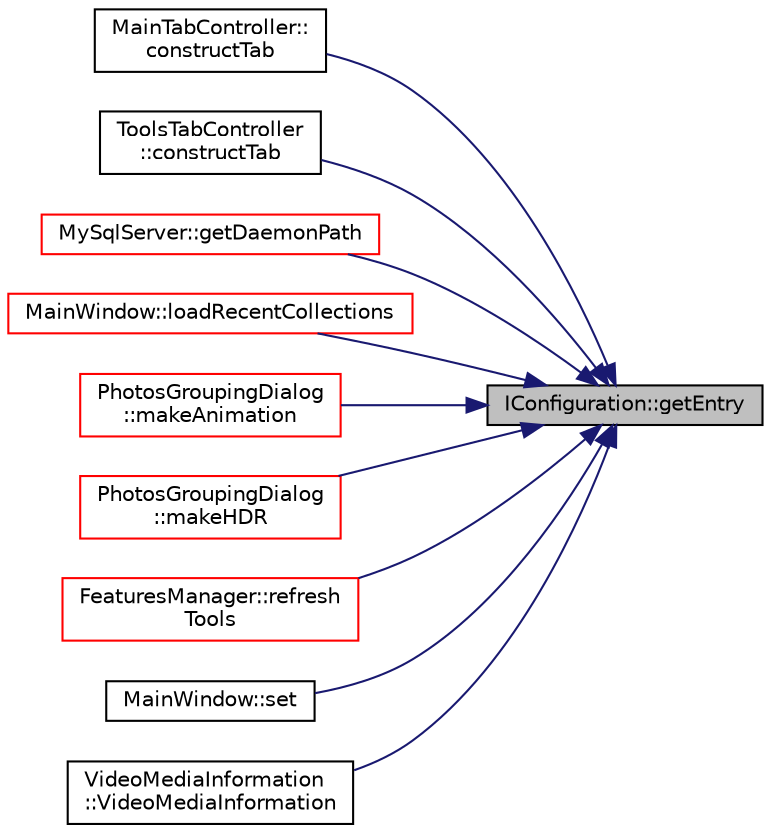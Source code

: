 digraph "IConfiguration::getEntry"
{
 // LATEX_PDF_SIZE
  edge [fontname="Helvetica",fontsize="10",labelfontname="Helvetica",labelfontsize="10"];
  node [fontname="Helvetica",fontsize="10",shape=record];
  rankdir="RL";
  Node1 [label="IConfiguration::getEntry",height=0.2,width=0.4,color="black", fillcolor="grey75", style="filled", fontcolor="black",tooltip=" "];
  Node1 -> Node2 [dir="back",color="midnightblue",fontsize="10",style="solid",fontname="Helvetica"];
  Node2 [label="MainTabController::\lconstructTab",height=0.2,width=0.4,color="black", fillcolor="white", style="filled",URL="$class_main_tab_controller.html#a8f040f78fc910bf86c301f66453df570",tooltip=" "];
  Node1 -> Node3 [dir="back",color="midnightblue",fontsize="10",style="solid",fontname="Helvetica"];
  Node3 [label="ToolsTabController\l::constructTab",height=0.2,width=0.4,color="black", fillcolor="white", style="filled",URL="$class_tools_tab_controller.html#aa90a1d3f904f431ca4d6840e65831975",tooltip=" "];
  Node1 -> Node4 [dir="back",color="midnightblue",fontsize="10",style="solid",fontname="Helvetica"];
  Node4 [label="MySqlServer::getDaemonPath",height=0.2,width=0.4,color="red", fillcolor="white", style="filled",URL="$class_my_sql_server.html#a78c509c67fe9febe29d735d9a5115e03",tooltip=" "];
  Node1 -> Node6 [dir="back",color="midnightblue",fontsize="10",style="solid",fontname="Helvetica"];
  Node6 [label="MainWindow::loadRecentCollections",height=0.2,width=0.4,color="red", fillcolor="white", style="filled",URL="$class_main_window.html#a78c10e6e8b4303c3bacd5b0761495e86",tooltip=" "];
  Node1 -> Node9 [dir="back",color="midnightblue",fontsize="10",style="solid",fontname="Helvetica"];
  Node9 [label="PhotosGroupingDialog\l::makeAnimation",height=0.2,width=0.4,color="red", fillcolor="white", style="filled",URL="$class_photos_grouping_dialog.html#aa5e0f110c4ecd0223531c8f8e447281e",tooltip=" "];
  Node1 -> Node12 [dir="back",color="midnightblue",fontsize="10",style="solid",fontname="Helvetica"];
  Node12 [label="PhotosGroupingDialog\l::makeHDR",height=0.2,width=0.4,color="red", fillcolor="white", style="filled",URL="$class_photos_grouping_dialog.html#a666247f1bcbc7b0653544e88af649703",tooltip=" "];
  Node1 -> Node13 [dir="back",color="midnightblue",fontsize="10",style="solid",fontname="Helvetica"];
  Node13 [label="FeaturesManager::refresh\lTools",height=0.2,width=0.4,color="red", fillcolor="white", style="filled",URL="$class_features_manager.html#ae45c011ada89d45e0f28d659e4a8dcf0",tooltip=" "];
  Node1 -> Node16 [dir="back",color="midnightblue",fontsize="10",style="solid",fontname="Helvetica"];
  Node16 [label="MainWindow::set",height=0.2,width=0.4,color="black", fillcolor="white", style="filled",URL="$class_main_window.html#a324bf4dc935b55a376a182ea06f2e16d",tooltip=" "];
  Node1 -> Node17 [dir="back",color="midnightblue",fontsize="10",style="solid",fontname="Helvetica"];
  Node17 [label="VideoMediaInformation\l::VideoMediaInformation",height=0.2,width=0.4,color="black", fillcolor="white", style="filled",URL="$class_video_media_information.html#ae4e23058147b8f04b3010aa6dace125c",tooltip=" "];
}
